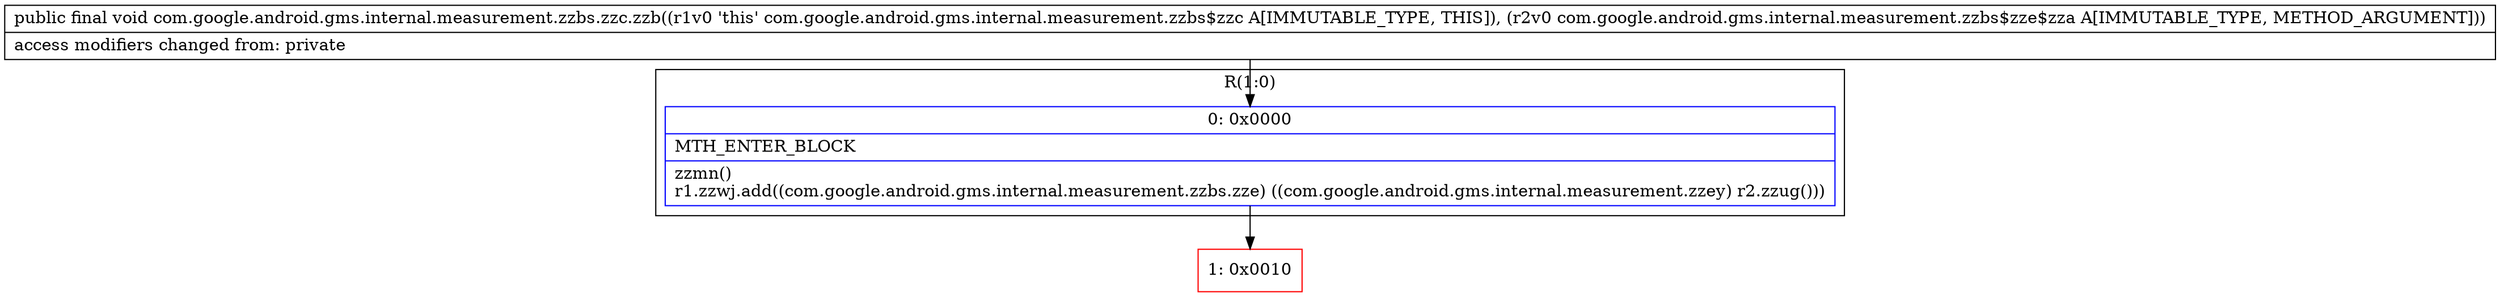 digraph "CFG forcom.google.android.gms.internal.measurement.zzbs.zzc.zzb(Lcom\/google\/android\/gms\/internal\/measurement\/zzbs$zze$zza;)V" {
subgraph cluster_Region_1901112651 {
label = "R(1:0)";
node [shape=record,color=blue];
Node_0 [shape=record,label="{0\:\ 0x0000|MTH_ENTER_BLOCK\l|zzmn()\lr1.zzwj.add((com.google.android.gms.internal.measurement.zzbs.zze) ((com.google.android.gms.internal.measurement.zzey) r2.zzug()))\l}"];
}
Node_1 [shape=record,color=red,label="{1\:\ 0x0010}"];
MethodNode[shape=record,label="{public final void com.google.android.gms.internal.measurement.zzbs.zzc.zzb((r1v0 'this' com.google.android.gms.internal.measurement.zzbs$zzc A[IMMUTABLE_TYPE, THIS]), (r2v0 com.google.android.gms.internal.measurement.zzbs$zze$zza A[IMMUTABLE_TYPE, METHOD_ARGUMENT]))  | access modifiers changed from: private\l}"];
MethodNode -> Node_0;
Node_0 -> Node_1;
}

